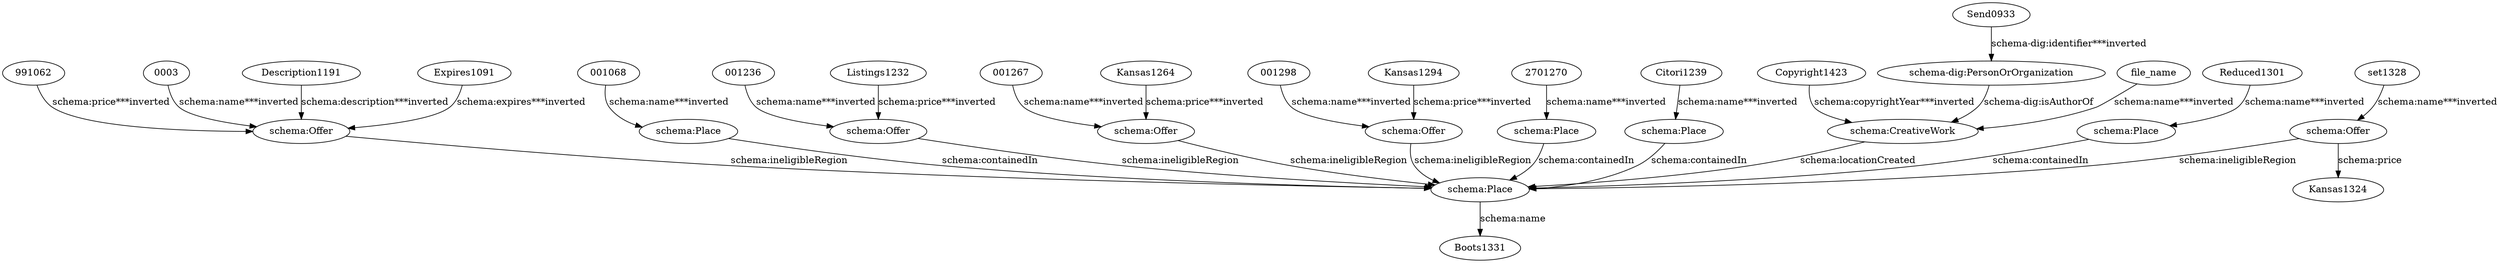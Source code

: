 digraph {
  "991062" [type=attribute_name,label="991062"]
  "2701270" [type=attribute_name,label="2701270"]
  "0003" [type=attribute_name,label="0003"]
  "schema:Offer1" [type=class_uri,label="schema:Offer"]
  "001068" [type=attribute_name,label="001068"]
  "schema:Place1" [type=class_uri,label="schema:Place"]
  "001236" [type=attribute_name,label="001236"]
  "schema:Offer2" [type=class_uri,label="schema:Offer"]
  "001267" [type=attribute_name,label="001267"]
  "schema:Offer3" [type=class_uri,label="schema:Offer"]
  "001298" [type=attribute_name,label="001298"]
  "schema:Offer4" [type=class_uri,label="schema:Offer"]
  "schema:Place3" [type=class_uri,label="schema:Place"]
  Citori1239 [type=attribute_name,label=Citori1239]
  "schema:Place2" [type=class_uri,label="schema:Place"]
  Copyright1423 [type=attribute_name,label=Copyright1423]
  "schema:CreativeWork1" [type=class_uri,label="schema:CreativeWork"]
  Description1191 [type=attribute_name,label=Description1191]
  Expires1091 [type=attribute_name,label=Expires1091]
  Kansas1264 [type=attribute_name,label=Kansas1264]
  Kansas1294 [type=attribute_name,label=Kansas1294]
  Listings1232 [type=attribute_name,label=Listings1232]
  Reduced1301 [type=attribute_name,label=Reduced1301]
  "schema:Place4" [type=class_uri,label="schema:Place"]
  Send0933 [type=attribute_name,label=Send0933]
  "schema-dig:PersonOrOrganization1" [type=class_uri,label="schema-dig:PersonOrOrganization"]
  file_name [type=attribute_name,label=file_name]
  "schema:Place5" [type=class_uri,label="schema:Place"]
  "schema:Offer5" [type=class_uri,label="schema:Offer"]
  Kansas1324 [type=attribute_name,label=Kansas1324]
  Boots1331 [type=attribute_name,label=Boots1331]
  set1328 [type=attribute_name,label=set1328]
  "0003" -> "schema:Offer1" [type=st_property_uri,label="schema:name***inverted",weight=1]
  "001068" -> "schema:Place1" [type=st_property_uri,label="schema:name***inverted",weight=1]
  "001236" -> "schema:Offer2" [type=st_property_uri,label="schema:name***inverted",weight=1]
  "001267" -> "schema:Offer3" [type=st_property_uri,label="schema:name***inverted",weight=1]
  "001298" -> "schema:Offer4" [type=st_property_uri,label="schema:name***inverted",weight=1]
  "2701270" -> "schema:Place3" [type=st_property_uri,label="schema:name***inverted",weight=1]
  "991062" -> "schema:Offer1" [type=st_property_uri,label="schema:price***inverted",weight=1]
  Citori1239 -> "schema:Place2" [type=st_property_uri,label="schema:name***inverted",weight=1]
  Copyright1423 -> "schema:CreativeWork1" [type=st_property_uri,label="schema:copyrightYear***inverted",weight=1]
  Description1191 -> "schema:Offer1" [type=st_property_uri,label="schema:description***inverted",weight=1]
  Expires1091 -> "schema:Offer1" [type=st_property_uri,label="schema:expires***inverted",weight=1]
  Kansas1264 -> "schema:Offer3" [type=st_property_uri,label="schema:price***inverted",weight=1]
  Kansas1294 -> "schema:Offer4" [type=st_property_uri,label="schema:price***inverted",weight=1]
  Listings1232 -> "schema:Offer2" [type=st_property_uri,label="schema:price***inverted",weight=1]
  Reduced1301 -> "schema:Place4" [type=st_property_uri,label="schema:name***inverted",weight=1]
  Send0933 -> "schema-dig:PersonOrOrganization1" [type=st_property_uri,label="schema-dig:identifier***inverted",weight=1]
  file_name -> "schema:CreativeWork1" [type=st_property_uri,label="schema:name***inverted",weight=1]
  "schema-dig:PersonOrOrganization1" -> "schema:CreativeWork1" [label="schema-dig:isAuthorOf",type=direct_property_uri,weight=1]
  "schema:CreativeWork1" -> "schema:Place5" [label="schema:locationCreated",type=direct_property_uri,weight=1]
  "schema:Offer1" -> "schema:Place5" [label="schema:ineligibleRegion",type=direct_property_uri,weight=1]
  "schema:Offer2" -> "schema:Place5" [label="schema:ineligibleRegion",type=direct_property_uri,weight=1]
  "schema:Offer3" -> "schema:Place5" [label="schema:ineligibleRegion",type=direct_property_uri,weight=1]
  "schema:Offer4" -> "schema:Place5" [label="schema:ineligibleRegion",type=direct_property_uri,weight=1]
  "schema:Offer5" -> Kansas1324 [label="schema:price",type=st_property_uri]
  "schema:Offer5" -> "schema:Place5" [label="schema:ineligibleRegion",type=direct_property_uri,weight=1]
  "schema:Place1" -> "schema:Place5" [label="schema:containedIn",type=direct_property_uri,weight=1]
  "schema:Place2" -> "schema:Place5" [label="schema:containedIn",type=direct_property_uri,weight=1]
  "schema:Place3" -> "schema:Place5" [label="schema:containedIn",type=direct_property_uri,weight=1]
  "schema:Place4" -> "schema:Place5" [label="schema:containedIn",type=direct_property_uri,weight=1]
  "schema:Place5" -> Boots1331 [label="schema:name",type=st_property_uri]
  set1328 -> "schema:Offer5" [type=st_property_uri,label="schema:name***inverted",weight=1]
}
